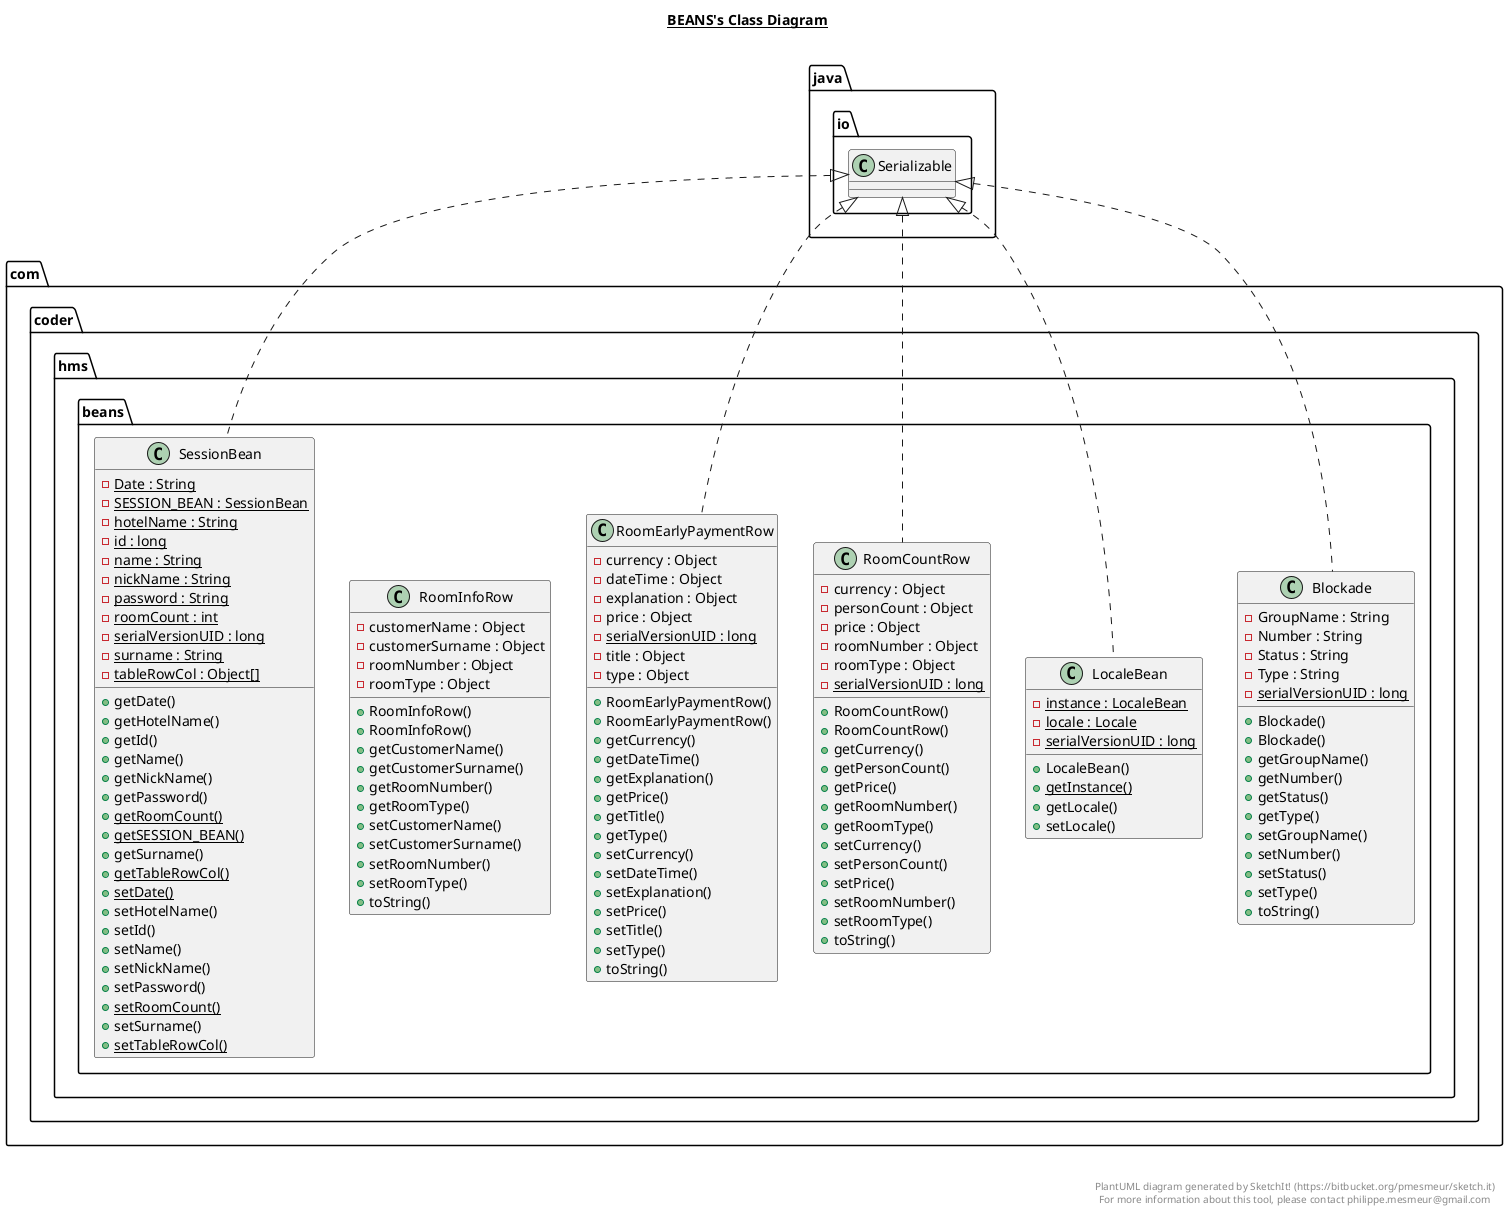 @startuml

title __BEANS's Class Diagram__\n

  namespace com.coder.hms.beans {
    class com.coder.hms.beans.Blockade {
        - GroupName : String
        - Number : String
        - Status : String
        - Type : String
        {static} - serialVersionUID : long
        + Blockade()
        + Blockade()
        + getGroupName()
        + getNumber()
        + getStatus()
        + getType()
        + setGroupName()
        + setNumber()
        + setStatus()
        + setType()
        + toString()
    }
  }
  

  namespace com.coder.hms.beans {
    class com.coder.hms.beans.LocaleBean {
        {static} - instance : LocaleBean
        {static} - locale : Locale
        {static} - serialVersionUID : long
        + LocaleBean()
        {static} + getInstance()
        + getLocale()
        + setLocale()
    }
  }
  

  namespace com.coder.hms.beans {
    class com.coder.hms.beans.RoomCountRow {
        - currency : Object
        - personCount : Object
        - price : Object
        - roomNumber : Object
        - roomType : Object
        {static} - serialVersionUID : long
        + RoomCountRow()
        + RoomCountRow()
        + getCurrency()
        + getPersonCount()
        + getPrice()
        + getRoomNumber()
        + getRoomType()
        + setCurrency()
        + setPersonCount()
        + setPrice()
        + setRoomNumber()
        + setRoomType()
        + toString()
    }
  }
  

  namespace com.coder.hms.beans {
    class com.coder.hms.beans.RoomEarlyPaymentRow {
        - currency : Object
        - dateTime : Object
        - explanation : Object
        - price : Object
        {static} - serialVersionUID : long
        - title : Object
        - type : Object
        + RoomEarlyPaymentRow()
        + RoomEarlyPaymentRow()
        + getCurrency()
        + getDateTime()
        + getExplanation()
        + getPrice()
        + getTitle()
        + getType()
        + setCurrency()
        + setDateTime()
        + setExplanation()
        + setPrice()
        + setTitle()
        + setType()
        + toString()
    }
  }
  

  namespace com.coder.hms.beans {
    class com.coder.hms.beans.RoomInfoRow {
        - customerName : Object
        - customerSurname : Object
        - roomNumber : Object
        - roomType : Object
        + RoomInfoRow()
        + RoomInfoRow()
        + getCustomerName()
        + getCustomerSurname()
        + getRoomNumber()
        + getRoomType()
        + setCustomerName()
        + setCustomerSurname()
        + setRoomNumber()
        + setRoomType()
        + toString()
    }
  }
  

  namespace com.coder.hms.beans {
    class com.coder.hms.beans.SessionBean {
        {static} - Date : String
        {static} - SESSION_BEAN : SessionBean
        {static} - hotelName : String
        {static} - id : long
        {static} - name : String
        {static} - nickName : String
        {static} - password : String
        {static} - roomCount : int
        {static} - serialVersionUID : long
        {static} - surname : String
        {static} - tableRowCol : Object[]
        + getDate()
        + getHotelName()
        + getId()
        + getName()
        + getNickName()
        + getPassword()
        {static} + getRoomCount()
        {static} + getSESSION_BEAN()
        + getSurname()
        {static} + getTableRowCol()
        {static} + setDate()
        + setHotelName()
        + setId()
        + setName()
        + setNickName()
        + setPassword()
        {static} + setRoomCount()
        + setSurname()
        {static} + setTableRowCol()
    }
  }
  

  com.coder.hms.beans.Blockade .up.|> java.io.Serializable
  com.coder.hms.beans.LocaleBean .up.|> java.io.Serializable
  com.coder.hms.beans.RoomCountRow .up.|> java.io.Serializable
  com.coder.hms.beans.RoomEarlyPaymentRow .up.|> java.io.Serializable
  com.coder.hms.beans.SessionBean .up.|> java.io.Serializable


right footer


PlantUML diagram generated by SketchIt! (https://bitbucket.org/pmesmeur/sketch.it)
For more information about this tool, please contact philippe.mesmeur@gmail.com
endfooter

@enduml
